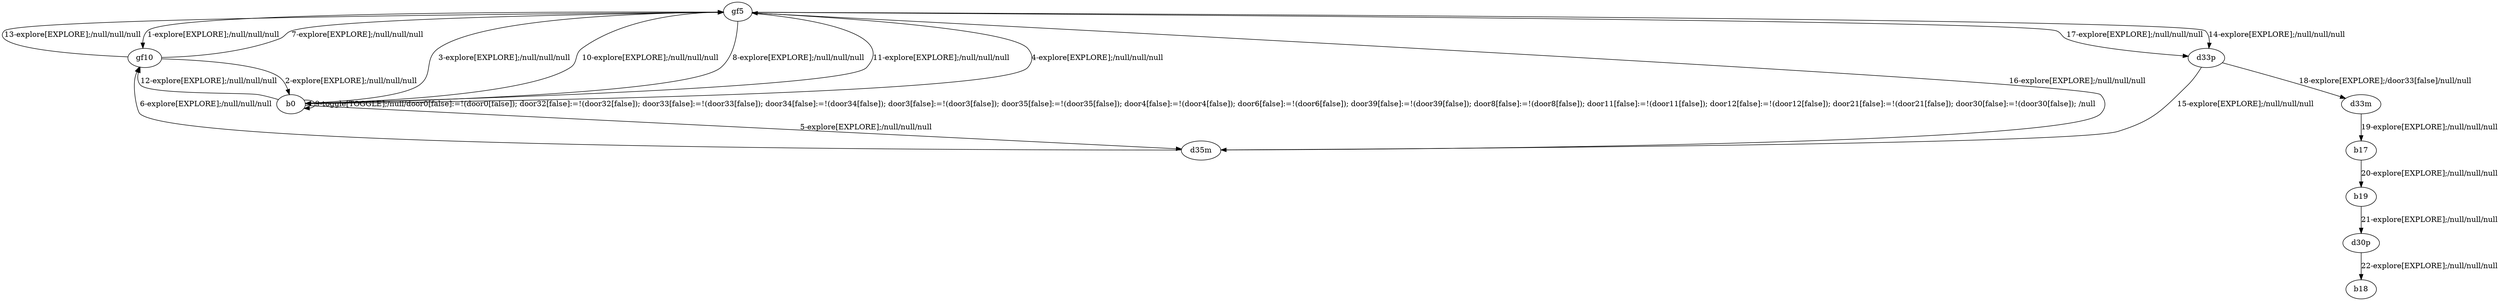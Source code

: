 # Total number of goals covered by this test: 1
# d30p --> b18

digraph g {
"gf5" -> "gf10" [label = "1-explore[EXPLORE];/null/null/null"];
"gf10" -> "b0" [label = "2-explore[EXPLORE];/null/null/null"];
"b0" -> "gf5" [label = "3-explore[EXPLORE];/null/null/null"];
"gf5" -> "b0" [label = "4-explore[EXPLORE];/null/null/null"];
"b0" -> "d35m" [label = "5-explore[EXPLORE];/null/null/null"];
"d35m" -> "gf10" [label = "6-explore[EXPLORE];/null/null/null"];
"gf10" -> "gf5" [label = "7-explore[EXPLORE];/null/null/null"];
"gf5" -> "b0" [label = "8-explore[EXPLORE];/null/null/null"];
"b0" -> "b0" [label = "9-toggle[TOGGLE];/null/door0[false]:=!(door0[false]); door32[false]:=!(door32[false]); door33[false]:=!(door33[false]); door34[false]:=!(door34[false]); door3[false]:=!(door3[false]); door35[false]:=!(door35[false]); door4[false]:=!(door4[false]); door6[false]:=!(door6[false]); door39[false]:=!(door39[false]); door8[false]:=!(door8[false]); door11[false]:=!(door11[false]); door12[false]:=!(door12[false]); door21[false]:=!(door21[false]); door30[false]:=!(door30[false]); /null"];
"b0" -> "gf5" [label = "10-explore[EXPLORE];/null/null/null"];
"gf5" -> "b0" [label = "11-explore[EXPLORE];/null/null/null"];
"b0" -> "gf10" [label = "12-explore[EXPLORE];/null/null/null"];
"gf10" -> "gf5" [label = "13-explore[EXPLORE];/null/null/null"];
"gf5" -> "d33p" [label = "14-explore[EXPLORE];/null/null/null"];
"d33p" -> "d35m" [label = "15-explore[EXPLORE];/null/null/null"];
"d35m" -> "gf5" [label = "16-explore[EXPLORE];/null/null/null"];
"gf5" -> "d33p" [label = "17-explore[EXPLORE];/null/null/null"];
"d33p" -> "d33m" [label = "18-explore[EXPLORE];/door33[false]/null/null"];
"d33m" -> "b17" [label = "19-explore[EXPLORE];/null/null/null"];
"b17" -> "b19" [label = "20-explore[EXPLORE];/null/null/null"];
"b19" -> "d30p" [label = "21-explore[EXPLORE];/null/null/null"];
"d30p" -> "b18" [label = "22-explore[EXPLORE];/null/null/null"];
}